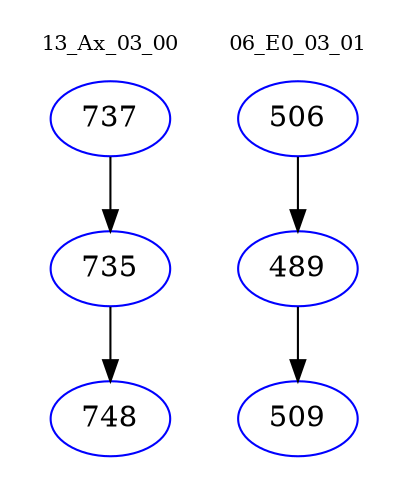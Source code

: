 digraph{
subgraph cluster_0 {
color = white
label = "13_Ax_03_00";
fontsize=10;
T0_737 [label="737", color="blue"]
T0_737 -> T0_735 [color="black"]
T0_735 [label="735", color="blue"]
T0_735 -> T0_748 [color="black"]
T0_748 [label="748", color="blue"]
}
subgraph cluster_1 {
color = white
label = "06_E0_03_01";
fontsize=10;
T1_506 [label="506", color="blue"]
T1_506 -> T1_489 [color="black"]
T1_489 [label="489", color="blue"]
T1_489 -> T1_509 [color="black"]
T1_509 [label="509", color="blue"]
}
}
